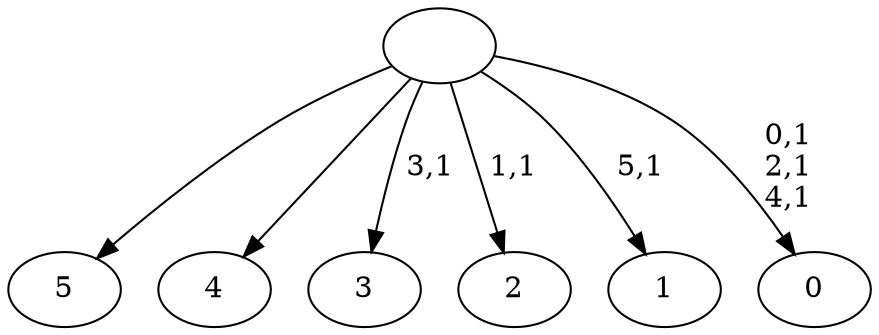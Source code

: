 digraph T {
	12 [label="5"]
	11 [label="4"]
	10 [label="3"]
	8 [label="2"]
	6 [label="1"]
	4 [label="0"]
	0 [label=""]
	0 -> 4 [label="0,1\n2,1\n4,1"]
	0 -> 6 [label="5,1"]
	0 -> 8 [label="1,1"]
	0 -> 10 [label="3,1"]
	0 -> 12 [label=""]
	0 -> 11 [label=""]
}
